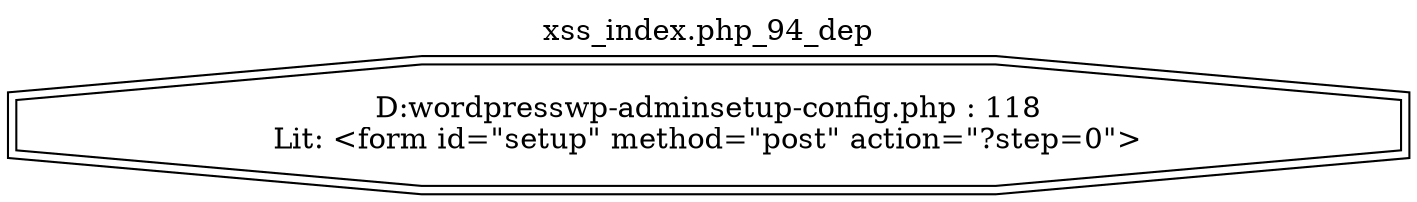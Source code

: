 digraph cfg {
  label="xss_index.php_94_dep";
  labelloc=t;
  n1 [shape=doubleoctagon, label="D:\wordpress\wp-admin\setup-config.php : 118\nLit: <form id=\"setup\" method=\"post\" action=\"?step=0\">\n"];
}
